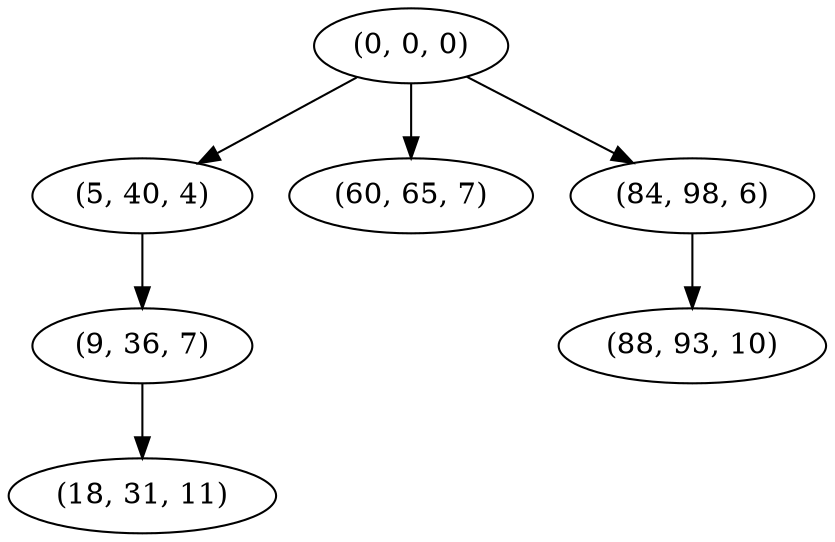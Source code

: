 digraph tree {
    "(0, 0, 0)";
    "(5, 40, 4)";
    "(9, 36, 7)";
    "(18, 31, 11)";
    "(60, 65, 7)";
    "(84, 98, 6)";
    "(88, 93, 10)";
    "(0, 0, 0)" -> "(5, 40, 4)";
    "(0, 0, 0)" -> "(60, 65, 7)";
    "(0, 0, 0)" -> "(84, 98, 6)";
    "(5, 40, 4)" -> "(9, 36, 7)";
    "(9, 36, 7)" -> "(18, 31, 11)";
    "(84, 98, 6)" -> "(88, 93, 10)";
}
